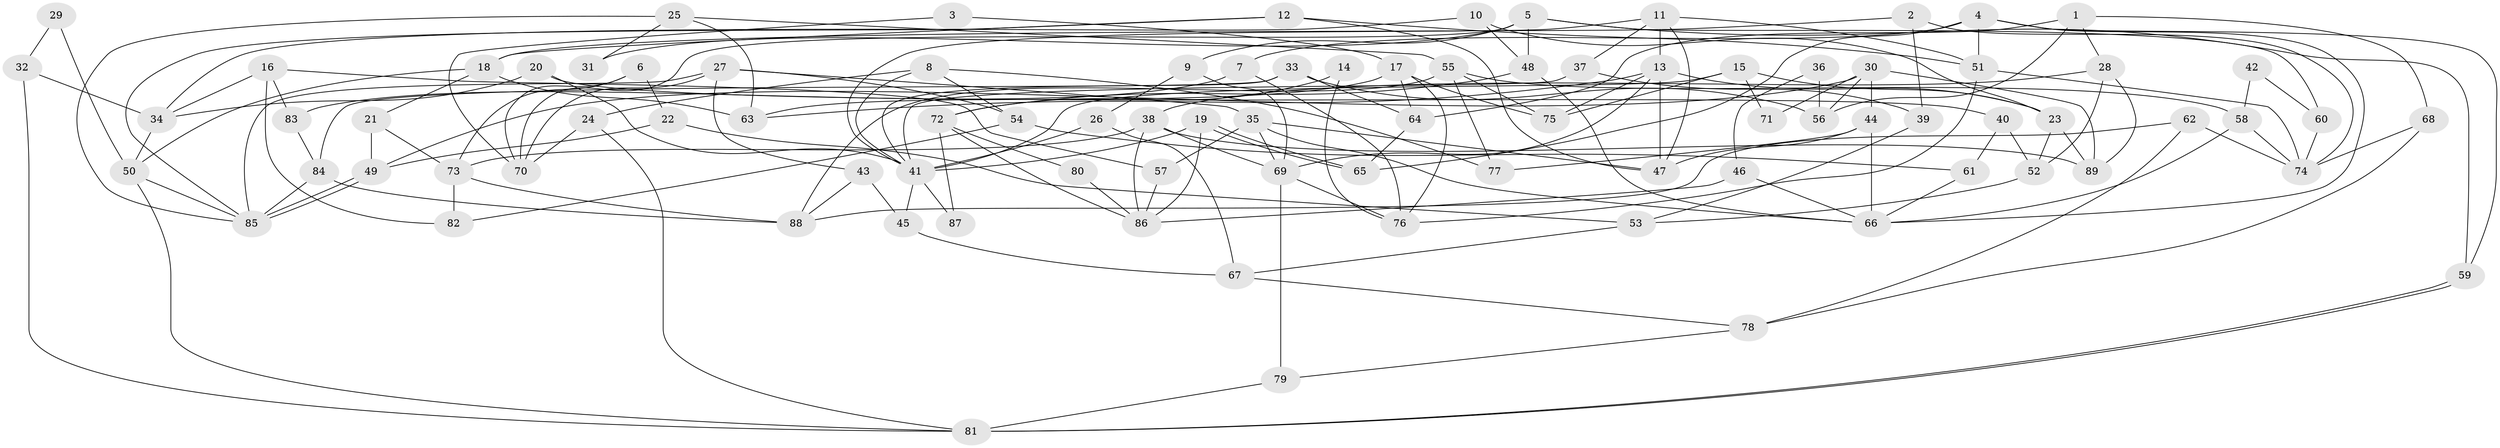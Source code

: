// Generated by graph-tools (version 1.1) at 2025/50/03/09/25 03:50:06]
// undirected, 89 vertices, 178 edges
graph export_dot {
graph [start="1"]
  node [color=gray90,style=filled];
  1;
  2;
  3;
  4;
  5;
  6;
  7;
  8;
  9;
  10;
  11;
  12;
  13;
  14;
  15;
  16;
  17;
  18;
  19;
  20;
  21;
  22;
  23;
  24;
  25;
  26;
  27;
  28;
  29;
  30;
  31;
  32;
  33;
  34;
  35;
  36;
  37;
  38;
  39;
  40;
  41;
  42;
  43;
  44;
  45;
  46;
  47;
  48;
  49;
  50;
  51;
  52;
  53;
  54;
  55;
  56;
  57;
  58;
  59;
  60;
  61;
  62;
  63;
  64;
  65;
  66;
  67;
  68;
  69;
  70;
  71;
  72;
  73;
  74;
  75;
  76;
  77;
  78;
  79;
  80;
  81;
  82;
  83;
  84;
  85;
  86;
  87;
  88;
  89;
  1 -- 28;
  1 -- 68;
  1 -- 56;
  1 -- 64;
  2 -- 18;
  2 -- 74;
  2 -- 39;
  3 -- 70;
  3 -- 17;
  4 -- 65;
  4 -- 7;
  4 -- 51;
  4 -- 59;
  4 -- 66;
  5 -- 59;
  5 -- 48;
  5 -- 9;
  5 -- 31;
  5 -- 60;
  5 -- 70;
  6 -- 70;
  6 -- 73;
  6 -- 22;
  7 -- 76;
  7 -- 83;
  8 -- 77;
  8 -- 24;
  8 -- 41;
  8 -- 54;
  9 -- 69;
  9 -- 26;
  10 -- 34;
  10 -- 23;
  10 -- 48;
  11 -- 41;
  11 -- 47;
  11 -- 13;
  11 -- 37;
  11 -- 51;
  12 -- 85;
  12 -- 51;
  12 -- 18;
  12 -- 47;
  13 -- 75;
  13 -- 23;
  13 -- 47;
  13 -- 63;
  13 -- 69;
  14 -- 76;
  14 -- 72;
  15 -- 23;
  15 -- 41;
  15 -- 71;
  15 -- 75;
  16 -- 82;
  16 -- 57;
  16 -- 34;
  16 -- 83;
  17 -- 63;
  17 -- 76;
  17 -- 64;
  17 -- 75;
  18 -- 63;
  18 -- 21;
  18 -- 50;
  19 -- 65;
  19 -- 65;
  19 -- 41;
  19 -- 86;
  20 -- 41;
  20 -- 40;
  20 -- 34;
  21 -- 49;
  21 -- 73;
  22 -- 53;
  22 -- 49;
  23 -- 89;
  23 -- 52;
  24 -- 70;
  24 -- 81;
  25 -- 55;
  25 -- 85;
  25 -- 31;
  25 -- 63;
  26 -- 41;
  26 -- 67;
  27 -- 85;
  27 -- 43;
  27 -- 35;
  27 -- 54;
  27 -- 70;
  28 -- 89;
  28 -- 38;
  28 -- 52;
  29 -- 50;
  29 -- 32;
  30 -- 44;
  30 -- 49;
  30 -- 56;
  30 -- 71;
  30 -- 89;
  32 -- 81;
  32 -- 34;
  33 -- 56;
  33 -- 64;
  33 -- 41;
  33 -- 84;
  34 -- 50;
  35 -- 47;
  35 -- 57;
  35 -- 66;
  35 -- 69;
  36 -- 56;
  36 -- 46;
  37 -- 41;
  37 -- 39;
  38 -- 73;
  38 -- 69;
  38 -- 86;
  38 -- 89;
  39 -- 53;
  40 -- 52;
  40 -- 61;
  41 -- 45;
  41 -- 87;
  42 -- 60;
  42 -- 58;
  43 -- 45;
  43 -- 88;
  44 -- 47;
  44 -- 66;
  44 -- 77;
  45 -- 67;
  46 -- 86;
  46 -- 66;
  48 -- 66;
  48 -- 72;
  49 -- 85;
  49 -- 85;
  50 -- 81;
  50 -- 85;
  51 -- 74;
  51 -- 76;
  52 -- 53;
  53 -- 67;
  54 -- 61;
  54 -- 82;
  55 -- 88;
  55 -- 75;
  55 -- 58;
  55 -- 77;
  57 -- 86;
  58 -- 66;
  58 -- 74;
  59 -- 81;
  59 -- 81;
  60 -- 74;
  61 -- 66;
  62 -- 74;
  62 -- 78;
  62 -- 88;
  64 -- 65;
  67 -- 78;
  68 -- 74;
  68 -- 78;
  69 -- 76;
  69 -- 79;
  72 -- 86;
  72 -- 80;
  72 -- 87;
  73 -- 88;
  73 -- 82;
  78 -- 79;
  79 -- 81;
  80 -- 86;
  83 -- 84;
  84 -- 85;
  84 -- 88;
}
